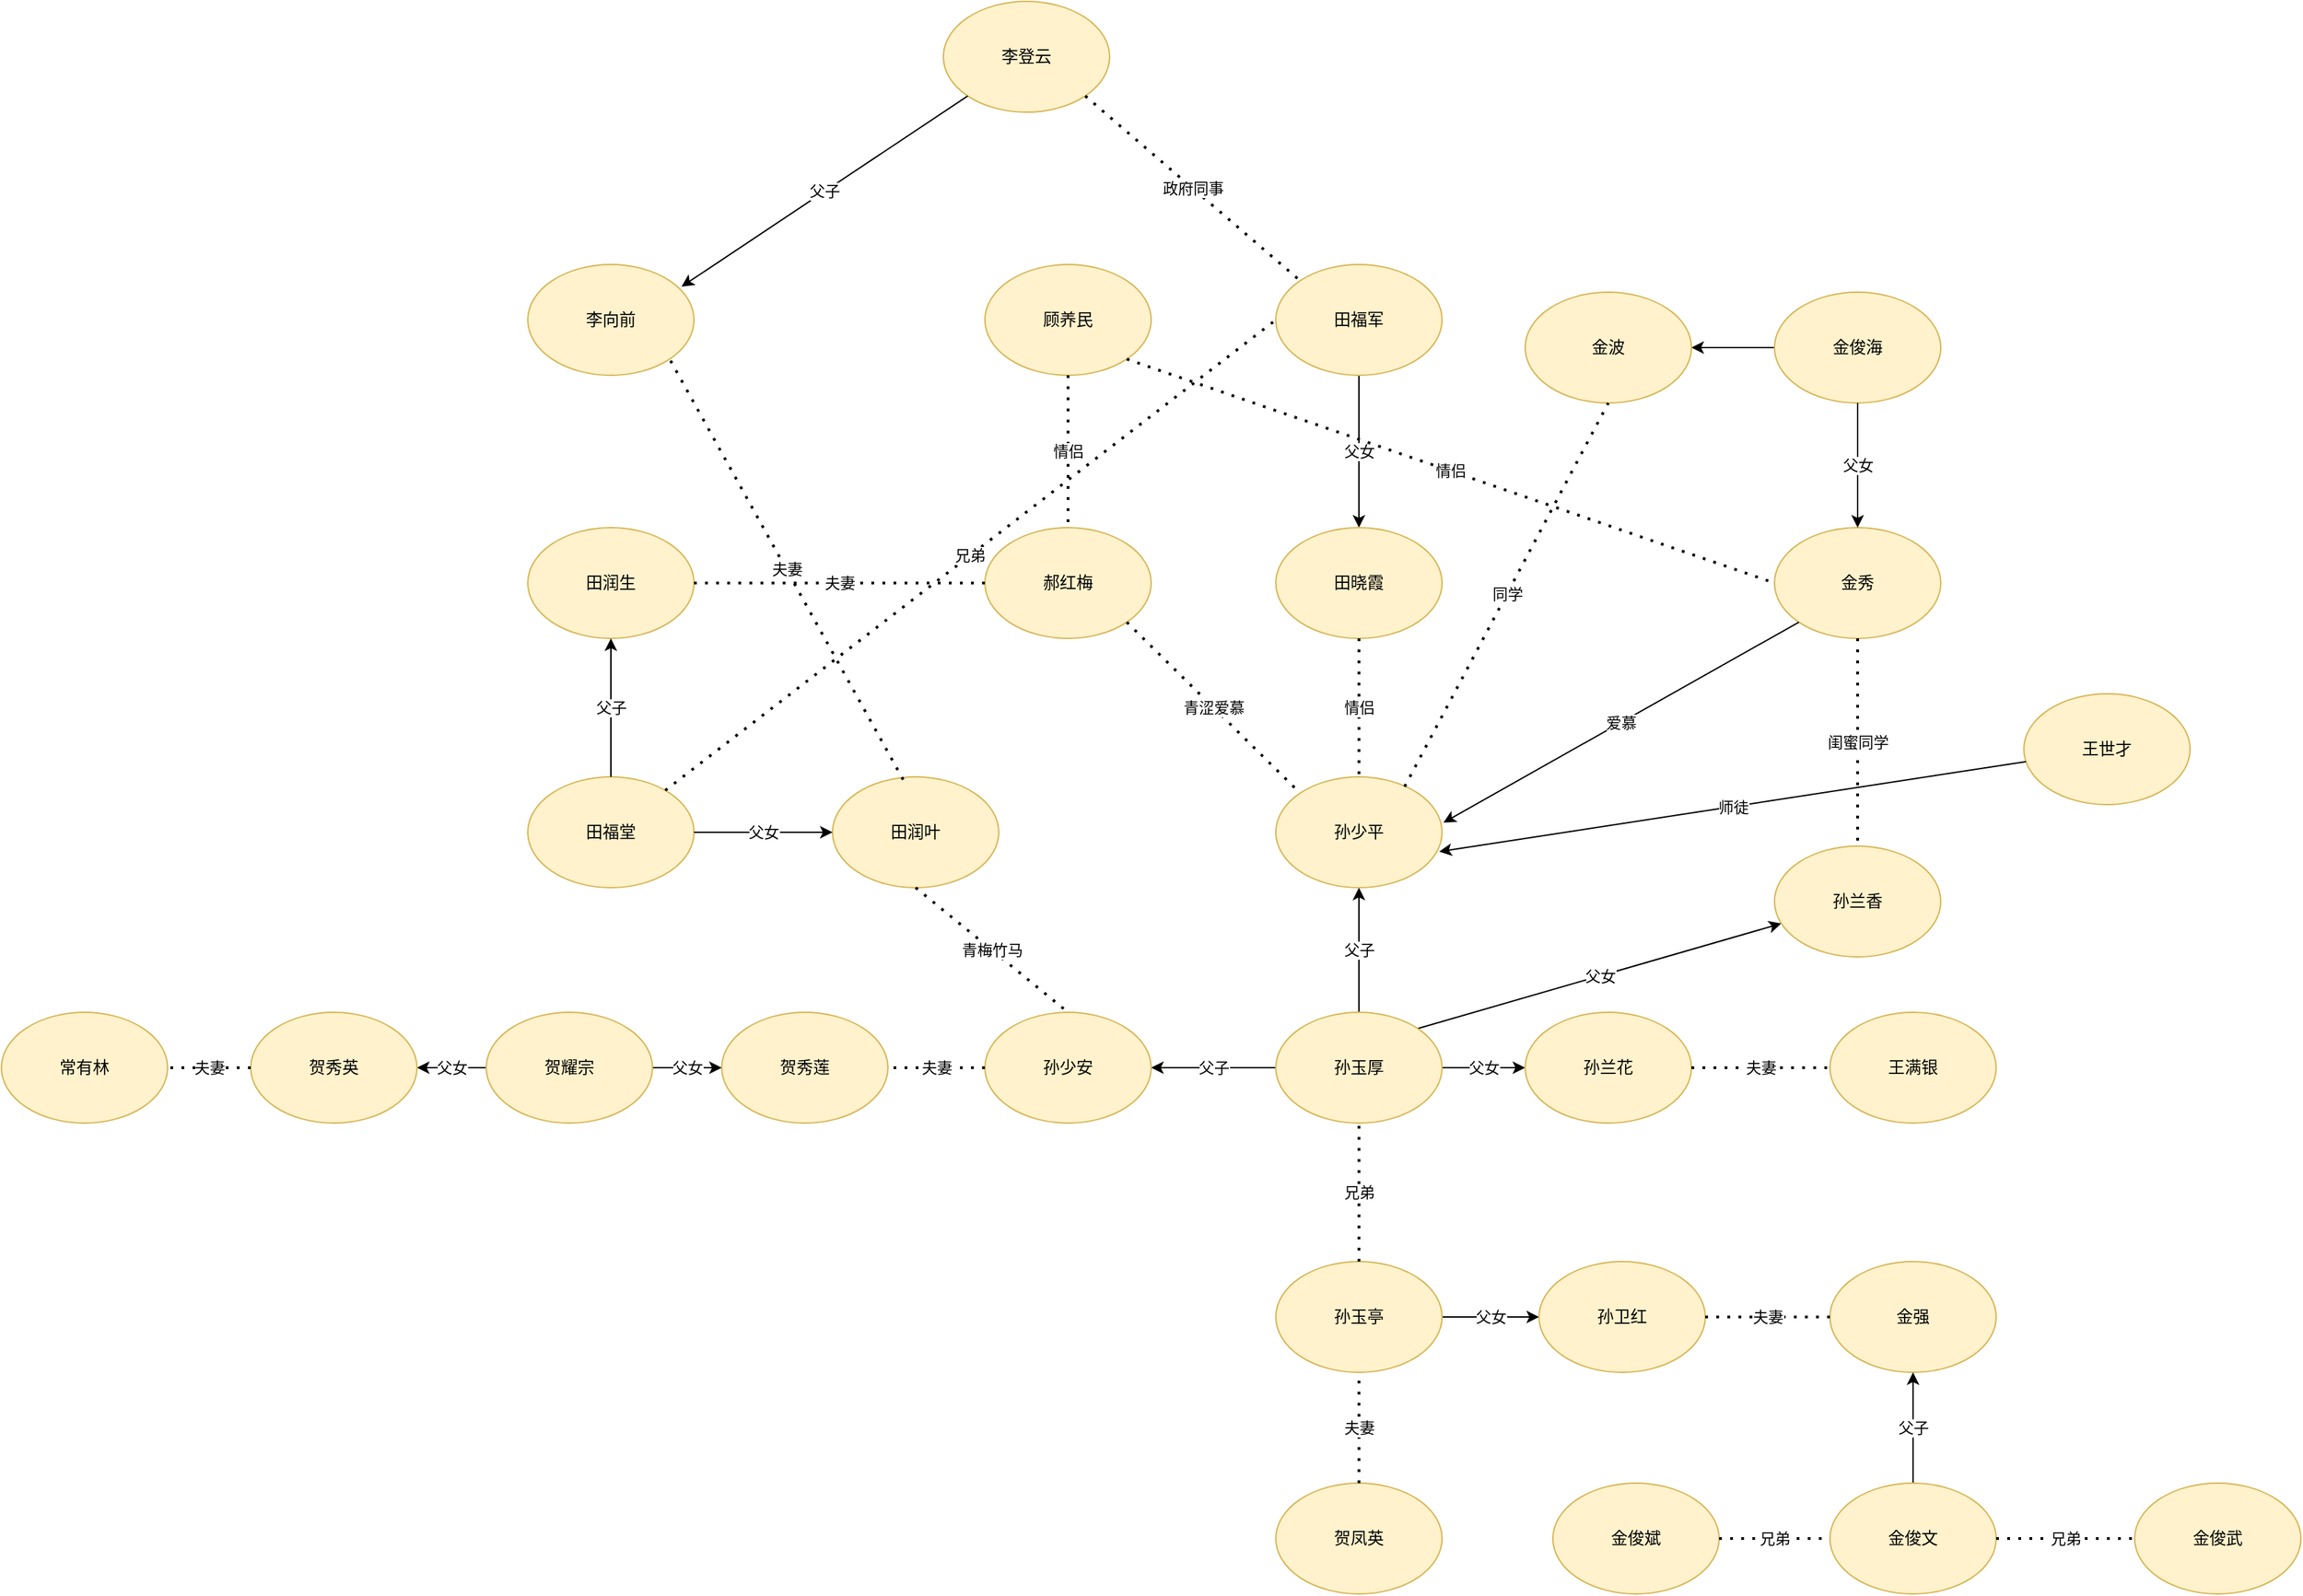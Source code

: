 <mxfile version="20.8.16" type="device"><diagram name="Page-1" id="42789a77-a242-8287-6e28-9cd8cfd52e62"><mxGraphModel dx="2518" dy="1688" grid="1" gridSize="10" guides="1" tooltips="1" connect="1" arrows="1" fold="1" page="1" pageScale="1" pageWidth="1100" pageHeight="850" background="none" math="0" shadow="0"><root><mxCell id="0"/><mxCell id="1" parent="0"/><mxCell id="e9mJWuiRgs5IQfLfo4U_-9" value="父子" style="edgeStyle=orthogonalEdgeStyle;rounded=0;orthogonalLoop=1;jettySize=auto;html=1;" parent="1" source="e9mJWuiRgs5IQfLfo4U_-1" target="e9mJWuiRgs5IQfLfo4U_-2" edge="1"><mxGeometry relative="1" as="geometry"/></mxCell><mxCell id="e9mJWuiRgs5IQfLfo4U_-10" value="父子" style="edgeStyle=orthogonalEdgeStyle;rounded=0;orthogonalLoop=1;jettySize=auto;html=1;" parent="1" source="e9mJWuiRgs5IQfLfo4U_-1" target="e9mJWuiRgs5IQfLfo4U_-3" edge="1"><mxGeometry relative="1" as="geometry"/></mxCell><mxCell id="e9mJWuiRgs5IQfLfo4U_-12" value="父女" style="rounded=0;orthogonalLoop=1;jettySize=auto;html=1;exitX=1;exitY=0;exitDx=0;exitDy=0;" parent="1" source="e9mJWuiRgs5IQfLfo4U_-1" target="e9mJWuiRgs5IQfLfo4U_-11" edge="1"><mxGeometry relative="1" as="geometry"/></mxCell><mxCell id="e9mJWuiRgs5IQfLfo4U_-15" value="父女" style="edgeStyle=orthogonalEdgeStyle;rounded=0;orthogonalLoop=1;jettySize=auto;html=1;" parent="1" source="e9mJWuiRgs5IQfLfo4U_-1" target="e9mJWuiRgs5IQfLfo4U_-14" edge="1"><mxGeometry relative="1" as="geometry"/></mxCell><mxCell id="e9mJWuiRgs5IQfLfo4U_-1" value="孙玉厚" style="ellipse;whiteSpace=wrap;html=1;fillColor=#fff2cc;strokeColor=#d6b656;" parent="1" vertex="1"><mxGeometry x="660" y="360" width="120" height="80" as="geometry"/></mxCell><mxCell id="e9mJWuiRgs5IQfLfo4U_-2" value="孙少安" style="ellipse;whiteSpace=wrap;html=1;fillColor=#fff2cc;strokeColor=#d6b656;" parent="1" vertex="1"><mxGeometry x="450" y="360" width="120" height="80" as="geometry"/></mxCell><mxCell id="e9mJWuiRgs5IQfLfo4U_-3" value="孙少平" style="ellipse;whiteSpace=wrap;html=1;fillColor=#fff2cc;strokeColor=#d6b656;" parent="1" vertex="1"><mxGeometry x="660" y="190" width="120" height="80" as="geometry"/></mxCell><mxCell id="igAt7O03iAFhU2emiyh1-2" value="父女" style="edgeStyle=orthogonalEdgeStyle;rounded=0;orthogonalLoop=1;jettySize=auto;html=1;" edge="1" parent="1" source="e9mJWuiRgs5IQfLfo4U_-5" target="igAt7O03iAFhU2emiyh1-1"><mxGeometry relative="1" as="geometry"/></mxCell><mxCell id="e9mJWuiRgs5IQfLfo4U_-5" value="田福军" style="ellipse;whiteSpace=wrap;html=1;fillColor=#fff2cc;strokeColor=#d6b656;" parent="1" vertex="1"><mxGeometry x="660" y="-180" width="120" height="80" as="geometry"/></mxCell><mxCell id="e9mJWuiRgs5IQfLfo4U_-11" value="孙兰香" style="ellipse;whiteSpace=wrap;html=1;fillColor=#fff2cc;strokeColor=#d6b656;" parent="1" vertex="1"><mxGeometry x="1020" y="240" width="120" height="80" as="geometry"/></mxCell><mxCell id="e9mJWuiRgs5IQfLfo4U_-14" value="孙兰花" style="ellipse;whiteSpace=wrap;html=1;fillColor=#fff2cc;strokeColor=#d6b656;" parent="1" vertex="1"><mxGeometry x="840" y="360" width="120" height="80" as="geometry"/></mxCell><mxCell id="e9mJWuiRgs5IQfLfo4U_-16" value="王满银" style="ellipse;whiteSpace=wrap;html=1;fillColor=#fff2cc;strokeColor=#d6b656;" parent="1" vertex="1"><mxGeometry x="1060" y="360" width="120" height="80" as="geometry"/></mxCell><mxCell id="e9mJWuiRgs5IQfLfo4U_-17" value="夫妻" style="endArrow=none;dashed=1;html=1;dashPattern=1 3;strokeWidth=2;rounded=0;entryX=0;entryY=0.5;entryDx=0;entryDy=0;exitX=1;exitY=0.5;exitDx=0;exitDy=0;" parent="1" source="e9mJWuiRgs5IQfLfo4U_-14" target="e9mJWuiRgs5IQfLfo4U_-16" edge="1"><mxGeometry width="50" height="50" relative="1" as="geometry"><mxPoint x="520" y="460" as="sourcePoint"/><mxPoint x="570" y="410" as="targetPoint"/></mxGeometry></mxCell><mxCell id="1oFGjFhE2ZlUIkQZoWge-1" value="贺秀莲" style="ellipse;whiteSpace=wrap;html=1;fillColor=#fff2cc;strokeColor=#d6b656;" parent="1" vertex="1"><mxGeometry x="260" y="360" width="120" height="80" as="geometry"/></mxCell><mxCell id="1oFGjFhE2ZlUIkQZoWge-5" value="夫妻" style="endArrow=none;dashed=1;html=1;dashPattern=1 3;strokeWidth=2;rounded=0;exitX=0;exitY=0.5;exitDx=0;exitDy=0;entryX=1;entryY=0.5;entryDx=0;entryDy=0;" parent="1" source="e9mJWuiRgs5IQfLfo4U_-2" target="1oFGjFhE2ZlUIkQZoWge-1" edge="1"><mxGeometry width="50" height="50" relative="1" as="geometry"><mxPoint x="700" y="460" as="sourcePoint"/><mxPoint x="750" y="410" as="targetPoint"/></mxGeometry></mxCell><mxCell id="L3pfsBQLUllPoZvq1yDB-2" value="父女" style="edgeStyle=orthogonalEdgeStyle;rounded=0;orthogonalLoop=1;jettySize=auto;html=1;" parent="1" source="1oFGjFhE2ZlUIkQZoWge-6" target="L3pfsBQLUllPoZvq1yDB-1" edge="1"><mxGeometry relative="1" as="geometry"/></mxCell><mxCell id="1oFGjFhE2ZlUIkQZoWge-6" value="孙玉亭" style="ellipse;whiteSpace=wrap;html=1;fillColor=#fff2cc;strokeColor=#d6b656;" parent="1" vertex="1"><mxGeometry x="660" y="540" width="120" height="80" as="geometry"/></mxCell><mxCell id="1oFGjFhE2ZlUIkQZoWge-7" value="兄弟" style="endArrow=none;dashed=1;html=1;dashPattern=1 3;strokeWidth=2;rounded=0;entryX=0.5;entryY=1;entryDx=0;entryDy=0;exitX=0.5;exitY=0;exitDx=0;exitDy=0;" parent="1" source="1oFGjFhE2ZlUIkQZoWge-6" target="e9mJWuiRgs5IQfLfo4U_-1" edge="1"><mxGeometry width="50" height="50" relative="1" as="geometry"><mxPoint x="700" y="560" as="sourcePoint"/><mxPoint x="750" y="510" as="targetPoint"/></mxGeometry></mxCell><mxCell id="1oFGjFhE2ZlUIkQZoWge-8" value="贺凤英" style="ellipse;whiteSpace=wrap;html=1;fillColor=#fff2cc;strokeColor=#d6b656;" parent="1" vertex="1"><mxGeometry x="660" y="700" width="120" height="80" as="geometry"/></mxCell><mxCell id="1oFGjFhE2ZlUIkQZoWge-9" value="夫妻" style="endArrow=none;dashed=1;html=1;dashPattern=1 3;strokeWidth=2;rounded=0;entryX=0.5;entryY=1;entryDx=0;entryDy=0;" parent="1" source="1oFGjFhE2ZlUIkQZoWge-8" target="1oFGjFhE2ZlUIkQZoWge-6" edge="1"><mxGeometry width="50" height="50" relative="1" as="geometry"><mxPoint x="610" y="470" as="sourcePoint"/><mxPoint x="660" y="420" as="targetPoint"/></mxGeometry></mxCell><mxCell id="1oFGjFhE2ZlUIkQZoWge-11" value="父女" style="edgeStyle=orthogonalEdgeStyle;rounded=0;orthogonalLoop=1;jettySize=auto;html=1;" parent="1" source="1oFGjFhE2ZlUIkQZoWge-10" target="1oFGjFhE2ZlUIkQZoWge-1" edge="1"><mxGeometry relative="1" as="geometry"/></mxCell><mxCell id="1oFGjFhE2ZlUIkQZoWge-13" value="父女" style="edgeStyle=orthogonalEdgeStyle;rounded=0;orthogonalLoop=1;jettySize=auto;html=1;" parent="1" source="1oFGjFhE2ZlUIkQZoWge-10" target="1oFGjFhE2ZlUIkQZoWge-12" edge="1"><mxGeometry relative="1" as="geometry"/></mxCell><mxCell id="1oFGjFhE2ZlUIkQZoWge-10" value="贺耀宗" style="ellipse;whiteSpace=wrap;html=1;fillColor=#fff2cc;strokeColor=#d6b656;" parent="1" vertex="1"><mxGeometry x="90" y="360" width="120" height="80" as="geometry"/></mxCell><mxCell id="1oFGjFhE2ZlUIkQZoWge-12" value="贺秀英" style="ellipse;whiteSpace=wrap;html=1;fillColor=#fff2cc;strokeColor=#d6b656;" parent="1" vertex="1"><mxGeometry x="-80" y="360" width="120" height="80" as="geometry"/></mxCell><mxCell id="1oFGjFhE2ZlUIkQZoWge-14" value="常有林" style="ellipse;whiteSpace=wrap;html=1;fillColor=#fff2cc;strokeColor=#d6b656;" parent="1" vertex="1"><mxGeometry x="-260" y="360" width="120" height="80" as="geometry"/></mxCell><mxCell id="1oFGjFhE2ZlUIkQZoWge-15" value="夫妻" style="endArrow=none;dashed=1;html=1;dashPattern=1 3;strokeWidth=2;rounded=0;exitX=0;exitY=0.5;exitDx=0;exitDy=0;" parent="1" source="1oFGjFhE2ZlUIkQZoWge-12" target="1oFGjFhE2ZlUIkQZoWge-14" edge="1"><mxGeometry width="50" height="50" relative="1" as="geometry"><mxPoint x="430" y="460" as="sourcePoint"/><mxPoint x="480" y="410" as="targetPoint"/></mxGeometry></mxCell><mxCell id="1oFGjFhE2ZlUIkQZoWge-20" value="田福堂" style="ellipse;whiteSpace=wrap;html=1;fillColor=#fff2cc;strokeColor=#d6b656;" parent="1" vertex="1"><mxGeometry x="120" y="190" width="120" height="80" as="geometry"/></mxCell><mxCell id="L3pfsBQLUllPoZvq1yDB-1" value="孙卫红" style="ellipse;whiteSpace=wrap;html=1;fillColor=#fff2cc;strokeColor=#d6b656;" parent="1" vertex="1"><mxGeometry x="850" y="540" width="120" height="80" as="geometry"/></mxCell><mxCell id="igAt7O03iAFhU2emiyh1-1" value="田晓霞" style="ellipse;whiteSpace=wrap;html=1;fillColor=#fff2cc;strokeColor=#d6b656;" vertex="1" parent="1"><mxGeometry x="660" y="10" width="120" height="80" as="geometry"/></mxCell><mxCell id="igAt7O03iAFhU2emiyh1-3" value="情侣" style="endArrow=none;dashed=1;html=1;dashPattern=1 3;strokeWidth=2;rounded=0;entryX=0.5;entryY=0;entryDx=0;entryDy=0;exitX=0.5;exitY=1;exitDx=0;exitDy=0;" edge="1" parent="1" source="igAt7O03iAFhU2emiyh1-1" target="e9mJWuiRgs5IQfLfo4U_-3"><mxGeometry width="50" height="50" relative="1" as="geometry"><mxPoint x="750" y="150" as="sourcePoint"/><mxPoint x="850" y="150" as="targetPoint"/></mxGeometry></mxCell><mxCell id="igAt7O03iAFhU2emiyh1-4" value="田润叶" style="ellipse;whiteSpace=wrap;html=1;fillColor=#fff2cc;strokeColor=#d6b656;" vertex="1" parent="1"><mxGeometry x="340" y="190" width="120" height="80" as="geometry"/></mxCell><mxCell id="igAt7O03iAFhU2emiyh1-5" value="青梅竹马" style="endArrow=none;dashed=1;html=1;dashPattern=1 3;strokeWidth=2;rounded=0;entryX=0.5;entryY=0;entryDx=0;entryDy=0;exitX=0.5;exitY=1;exitDx=0;exitDy=0;" edge="1" parent="1" source="igAt7O03iAFhU2emiyh1-4" target="e9mJWuiRgs5IQfLfo4U_-2"><mxGeometry width="50" height="50" relative="1" as="geometry"><mxPoint x="520" y="280" as="sourcePoint"/><mxPoint x="660" y="230" as="targetPoint"/></mxGeometry></mxCell><mxCell id="igAt7O03iAFhU2emiyh1-6" value="父女" style="rounded=0;orthogonalLoop=1;jettySize=auto;html=1;exitX=1;exitY=0.5;exitDx=0;exitDy=0;exitPerimeter=0;entryX=0;entryY=0.5;entryDx=0;entryDy=0;" edge="1" parent="1" source="1oFGjFhE2ZlUIkQZoWge-20" target="igAt7O03iAFhU2emiyh1-4"><mxGeometry relative="1" as="geometry"><mxPoint x="310" y="130" as="sourcePoint"/><mxPoint x="345.96" y="228" as="targetPoint"/></mxGeometry></mxCell><mxCell id="igAt7O03iAFhU2emiyh1-7" value="郝红梅" style="ellipse;whiteSpace=wrap;html=1;fillColor=#fff2cc;strokeColor=#d6b656;" vertex="1" parent="1"><mxGeometry x="450" y="10" width="120" height="80" as="geometry"/></mxCell><mxCell id="igAt7O03iAFhU2emiyh1-8" value="田润生" style="ellipse;whiteSpace=wrap;html=1;fillColor=#fff2cc;strokeColor=#d6b656;" vertex="1" parent="1"><mxGeometry x="120" y="10" width="120" height="80" as="geometry"/></mxCell><mxCell id="igAt7O03iAFhU2emiyh1-10" value="夫妻" style="endArrow=none;dashed=1;html=1;dashPattern=1 3;strokeWidth=2;rounded=0;exitX=0;exitY=0.5;exitDx=0;exitDy=0;entryX=1;entryY=0.5;entryDx=0;entryDy=0;" edge="1" parent="1" source="igAt7O03iAFhU2emiyh1-7" target="igAt7O03iAFhU2emiyh1-8"><mxGeometry width="50" height="50" relative="1" as="geometry"><mxPoint x="350" y="49.5" as="sourcePoint"/><mxPoint x="280" y="49.5" as="targetPoint"/></mxGeometry></mxCell><mxCell id="igAt7O03iAFhU2emiyh1-11" value="父子" style="edgeStyle=orthogonalEdgeStyle;rounded=0;orthogonalLoop=1;jettySize=auto;html=1;exitX=0.5;exitY=0;exitDx=0;exitDy=0;entryX=0.5;entryY=1;entryDx=0;entryDy=0;" edge="1" parent="1" source="1oFGjFhE2ZlUIkQZoWge-20" target="igAt7O03iAFhU2emiyh1-8"><mxGeometry relative="1" as="geometry"><mxPoint x="179.5" y="180" as="sourcePoint"/><mxPoint x="190" y="110" as="targetPoint"/></mxGeometry></mxCell><mxCell id="igAt7O03iAFhU2emiyh1-12" value="青涩爱慕" style="endArrow=none;dashed=1;html=1;dashPattern=1 3;strokeWidth=2;rounded=0;entryX=0;entryY=0;entryDx=0;entryDy=0;exitX=1;exitY=1;exitDx=0;exitDy=0;" edge="1" parent="1" source="igAt7O03iAFhU2emiyh1-7" target="e9mJWuiRgs5IQfLfo4U_-3"><mxGeometry width="50" height="50" relative="1" as="geometry"><mxPoint x="580" y="90" as="sourcePoint"/><mxPoint x="580" y="190" as="targetPoint"/></mxGeometry></mxCell><mxCell id="igAt7O03iAFhU2emiyh1-13" value="顾养民" style="ellipse;whiteSpace=wrap;html=1;fillColor=#fff2cc;strokeColor=#d6b656;" vertex="1" parent="1"><mxGeometry x="450" y="-180" width="120" height="80" as="geometry"/></mxCell><mxCell id="igAt7O03iAFhU2emiyh1-14" value="情侣" style="endArrow=none;dashed=1;html=1;dashPattern=1 3;strokeWidth=2;rounded=0;entryX=0.5;entryY=0;entryDx=0;entryDy=0;exitX=0.5;exitY=1;exitDx=0;exitDy=0;" edge="1" parent="1" source="igAt7O03iAFhU2emiyh1-13" target="igAt7O03iAFhU2emiyh1-7"><mxGeometry width="50" height="50" relative="1" as="geometry"><mxPoint x="510" y="-90" as="sourcePoint"/><mxPoint x="520" y="10" as="targetPoint"/></mxGeometry></mxCell><mxCell id="igAt7O03iAFhU2emiyh1-16" value="金强" style="ellipse;whiteSpace=wrap;html=1;fillColor=#fff2cc;strokeColor=#d6b656;" vertex="1" parent="1"><mxGeometry x="1060" y="540" width="120" height="80" as="geometry"/></mxCell><mxCell id="igAt7O03iAFhU2emiyh1-17" value="夫妻" style="endArrow=none;dashed=1;html=1;dashPattern=1 3;strokeWidth=2;rounded=0;entryX=0;entryY=0.5;entryDx=0;entryDy=0;exitX=1;exitY=0.5;exitDx=0;exitDy=0;" edge="1" parent="1" source="L3pfsBQLUllPoZvq1yDB-1" target="igAt7O03iAFhU2emiyh1-16"><mxGeometry width="50" height="50" relative="1" as="geometry"><mxPoint x="960" y="510" as="sourcePoint"/><mxPoint x="1060" y="510" as="targetPoint"/></mxGeometry></mxCell><mxCell id="igAt7O03iAFhU2emiyh1-18" value="金秀" style="ellipse;whiteSpace=wrap;html=1;fillColor=#fff2cc;strokeColor=#d6b656;" vertex="1" parent="1"><mxGeometry x="1020" y="10" width="120" height="80" as="geometry"/></mxCell><mxCell id="igAt7O03iAFhU2emiyh1-19" value="闺蜜同学" style="endArrow=none;dashed=1;html=1;dashPattern=1 3;strokeWidth=2;rounded=0;exitX=0.5;exitY=1;exitDx=0;exitDy=0;entryX=0.5;entryY=0;entryDx=0;entryDy=0;" edge="1" parent="1" source="igAt7O03iAFhU2emiyh1-18" target="e9mJWuiRgs5IQfLfo4U_-11"><mxGeometry width="50" height="50" relative="1" as="geometry"><mxPoint x="460" y="60" as="sourcePoint"/><mxPoint x="250" y="60" as="targetPoint"/></mxGeometry></mxCell><mxCell id="igAt7O03iAFhU2emiyh1-21" value="爱慕" style="rounded=0;orthogonalLoop=1;jettySize=auto;html=1;exitX=0;exitY=1;exitDx=0;exitDy=0;entryX=1.008;entryY=0.413;entryDx=0;entryDy=0;entryPerimeter=0;" edge="1" parent="1" source="igAt7O03iAFhU2emiyh1-18" target="e9mJWuiRgs5IQfLfo4U_-3"><mxGeometry relative="1" as="geometry"><mxPoint x="772.426" y="381.716" as="sourcePoint"/><mxPoint x="1040.089" y="262.2" as="targetPoint"/></mxGeometry></mxCell><mxCell id="igAt7O03iAFhU2emiyh1-22" value="情侣" style="endArrow=none;dashed=1;html=1;dashPattern=1 3;strokeWidth=2;rounded=0;entryX=0;entryY=0.5;entryDx=0;entryDy=0;exitX=1;exitY=1;exitDx=0;exitDy=0;" edge="1" parent="1" source="igAt7O03iAFhU2emiyh1-13" target="igAt7O03iAFhU2emiyh1-18"><mxGeometry width="50" height="50" relative="1" as="geometry"><mxPoint x="520" y="-90" as="sourcePoint"/><mxPoint x="520" y="20" as="targetPoint"/></mxGeometry></mxCell><mxCell id="igAt7O03iAFhU2emiyh1-23" value="李向前" style="ellipse;whiteSpace=wrap;html=1;fillColor=#fff2cc;strokeColor=#d6b656;" vertex="1" parent="1"><mxGeometry x="120" y="-180" width="120" height="80" as="geometry"/></mxCell><mxCell id="igAt7O03iAFhU2emiyh1-24" value="夫妻" style="endArrow=none;dashed=1;html=1;dashPattern=1 3;strokeWidth=2;rounded=0;exitX=0.425;exitY=0.025;exitDx=0;exitDy=0;entryX=1;entryY=1;entryDx=0;entryDy=0;exitPerimeter=0;" edge="1" parent="1" source="igAt7O03iAFhU2emiyh1-4" target="igAt7O03iAFhU2emiyh1-23"><mxGeometry width="50" height="50" relative="1" as="geometry"><mxPoint x="460" y="60" as="sourcePoint"/><mxPoint x="250" y="60" as="targetPoint"/></mxGeometry></mxCell><mxCell id="igAt7O03iAFhU2emiyh1-25" value="李登云" style="ellipse;whiteSpace=wrap;html=1;fillColor=#fff2cc;strokeColor=#d6b656;" vertex="1" parent="1"><mxGeometry x="420" y="-370" width="120" height="80" as="geometry"/></mxCell><mxCell id="igAt7O03iAFhU2emiyh1-26" value="父子" style="rounded=0;orthogonalLoop=1;jettySize=auto;html=1;exitX=0;exitY=1;exitDx=0;exitDy=0;entryX=0.925;entryY=0.2;entryDx=0;entryDy=0;entryPerimeter=0;" edge="1" parent="1" source="igAt7O03iAFhU2emiyh1-25" target="igAt7O03iAFhU2emiyh1-23"><mxGeometry relative="1" as="geometry"><mxPoint x="380" y="-260" as="sourcePoint"/><mxPoint x="290" y="-260" as="targetPoint"/></mxGeometry></mxCell><mxCell id="igAt7O03iAFhU2emiyh1-27" value="政府同事" style="endArrow=none;dashed=1;html=1;dashPattern=1 3;strokeWidth=2;rounded=0;entryX=0;entryY=0;entryDx=0;entryDy=0;exitX=1;exitY=1;exitDx=0;exitDy=0;" edge="1" parent="1" source="igAt7O03iAFhU2emiyh1-25" target="e9mJWuiRgs5IQfLfo4U_-5"><mxGeometry width="50" height="50" relative="1" as="geometry"><mxPoint x="569.996" y="-329.996" as="sourcePoint"/><mxPoint x="1037.57" y="-168.28" as="targetPoint"/></mxGeometry></mxCell><mxCell id="igAt7O03iAFhU2emiyh1-28" value="兄弟" style="endArrow=none;dashed=1;html=1;dashPattern=1 3;strokeWidth=2;rounded=0;" edge="1" parent="1" source="1oFGjFhE2ZlUIkQZoWge-20"><mxGeometry width="50" height="50" relative="1" as="geometry"><mxPoint x="659" y="-40" as="sourcePoint"/><mxPoint x="660" y="-140" as="targetPoint"/></mxGeometry></mxCell><mxCell id="igAt7O03iAFhU2emiyh1-32" value="" style="edgeStyle=none;rounded=0;orthogonalLoop=1;jettySize=auto;html=1;" edge="1" parent="1" source="igAt7O03iAFhU2emiyh1-29" target="igAt7O03iAFhU2emiyh1-31"><mxGeometry relative="1" as="geometry"/></mxCell><mxCell id="igAt7O03iAFhU2emiyh1-29" value="金俊海" style="ellipse;whiteSpace=wrap;html=1;fillColor=#fff2cc;strokeColor=#d6b656;" vertex="1" parent="1"><mxGeometry x="1020" y="-160" width="120" height="80" as="geometry"/></mxCell><mxCell id="igAt7O03iAFhU2emiyh1-30" value="父女" style="rounded=0;orthogonalLoop=1;jettySize=auto;html=1;exitX=0.5;exitY=1;exitDx=0;exitDy=0;" edge="1" parent="1" source="igAt7O03iAFhU2emiyh1-29" target="igAt7O03iAFhU2emiyh1-18"><mxGeometry relative="1" as="geometry"><mxPoint x="772.426" y="381.716" as="sourcePoint"/><mxPoint x="1040.089" y="262.2" as="targetPoint"/></mxGeometry></mxCell><mxCell id="igAt7O03iAFhU2emiyh1-31" value="金波" style="ellipse;whiteSpace=wrap;html=1;fillColor=#fff2cc;strokeColor=#d6b656;" vertex="1" parent="1"><mxGeometry x="840" y="-160" width="120" height="80" as="geometry"/></mxCell><mxCell id="igAt7O03iAFhU2emiyh1-33" value="同学" style="endArrow=none;dashed=1;html=1;dashPattern=1 3;strokeWidth=2;rounded=0;entryX=0.5;entryY=1;entryDx=0;entryDy=0;exitX=0.775;exitY=0.088;exitDx=0;exitDy=0;exitPerimeter=0;" edge="1" parent="1" source="e9mJWuiRgs5IQfLfo4U_-3" target="igAt7O03iAFhU2emiyh1-31"><mxGeometry width="50" height="50" relative="1" as="geometry"><mxPoint x="562.426" y="-101.716" as="sourcePoint"/><mxPoint x="1030" y="60" as="targetPoint"/></mxGeometry></mxCell><mxCell id="igAt7O03iAFhU2emiyh1-34" value="王世才" style="ellipse;whiteSpace=wrap;html=1;fillColor=#fff2cc;strokeColor=#d6b656;" vertex="1" parent="1"><mxGeometry x="1200" y="130" width="120" height="80" as="geometry"/></mxCell><mxCell id="igAt7O03iAFhU2emiyh1-35" value="师徒" style="rounded=0;orthogonalLoop=1;jettySize=auto;html=1;entryX=0.983;entryY=0.675;entryDx=0;entryDy=0;entryPerimeter=0;" edge="1" parent="1" source="igAt7O03iAFhU2emiyh1-34" target="e9mJWuiRgs5IQfLfo4U_-3"><mxGeometry relative="1" as="geometry"><mxPoint x="1160" y="180" as="sourcePoint"/><mxPoint x="1070" y="180" as="targetPoint"/></mxGeometry></mxCell><mxCell id="igAt7O03iAFhU2emiyh1-37" value="父子" style="edgeStyle=none;rounded=0;orthogonalLoop=1;jettySize=auto;html=1;" edge="1" parent="1" source="igAt7O03iAFhU2emiyh1-36" target="igAt7O03iAFhU2emiyh1-16"><mxGeometry relative="1" as="geometry"/></mxCell><mxCell id="igAt7O03iAFhU2emiyh1-36" value="金俊文" style="ellipse;whiteSpace=wrap;html=1;fillColor=#fff2cc;strokeColor=#d6b656;" vertex="1" parent="1"><mxGeometry x="1060" y="700" width="120" height="80" as="geometry"/></mxCell><mxCell id="igAt7O03iAFhU2emiyh1-38" value="金俊斌" style="ellipse;whiteSpace=wrap;html=1;fillColor=#fff2cc;strokeColor=#d6b656;" vertex="1" parent="1"><mxGeometry x="860" y="700" width="120" height="80" as="geometry"/></mxCell><mxCell id="igAt7O03iAFhU2emiyh1-39" value="金俊武" style="ellipse;whiteSpace=wrap;html=1;fillColor=#fff2cc;strokeColor=#d6b656;" vertex="1" parent="1"><mxGeometry x="1280" y="700" width="120" height="80" as="geometry"/></mxCell><mxCell id="igAt7O03iAFhU2emiyh1-40" value="兄弟" style="endArrow=none;dashed=1;html=1;dashPattern=1 3;strokeWidth=2;rounded=0;entryX=0;entryY=0.5;entryDx=0;entryDy=0;exitX=1;exitY=0.5;exitDx=0;exitDy=0;" edge="1" parent="1" source="igAt7O03iAFhU2emiyh1-38" target="igAt7O03iAFhU2emiyh1-36"><mxGeometry width="50" height="50" relative="1" as="geometry"><mxPoint x="730" y="550" as="sourcePoint"/><mxPoint x="730" y="450" as="targetPoint"/></mxGeometry></mxCell><mxCell id="igAt7O03iAFhU2emiyh1-42" value="兄弟" style="endArrow=none;dashed=1;html=1;dashPattern=1 3;strokeWidth=2;rounded=0;entryX=0;entryY=0.5;entryDx=0;entryDy=0;exitX=1;exitY=0.5;exitDx=0;exitDy=0;" edge="1" parent="1" source="igAt7O03iAFhU2emiyh1-36" target="igAt7O03iAFhU2emiyh1-39"><mxGeometry width="50" height="50" relative="1" as="geometry"><mxPoint x="1190" y="760" as="sourcePoint"/><mxPoint x="1260" y="739.5" as="targetPoint"/></mxGeometry></mxCell></root></mxGraphModel></diagram></mxfile>